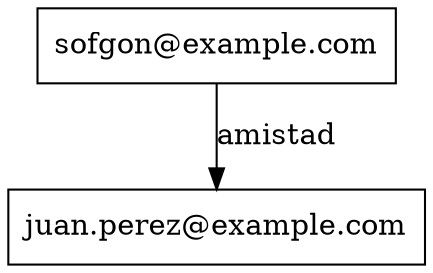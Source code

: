 digraph MatrizDispersa {
    node [shape=box];
    splines=true;
    "sofgon@example.com" -> "juan.perez@example.com" [label="amistad"];
}
